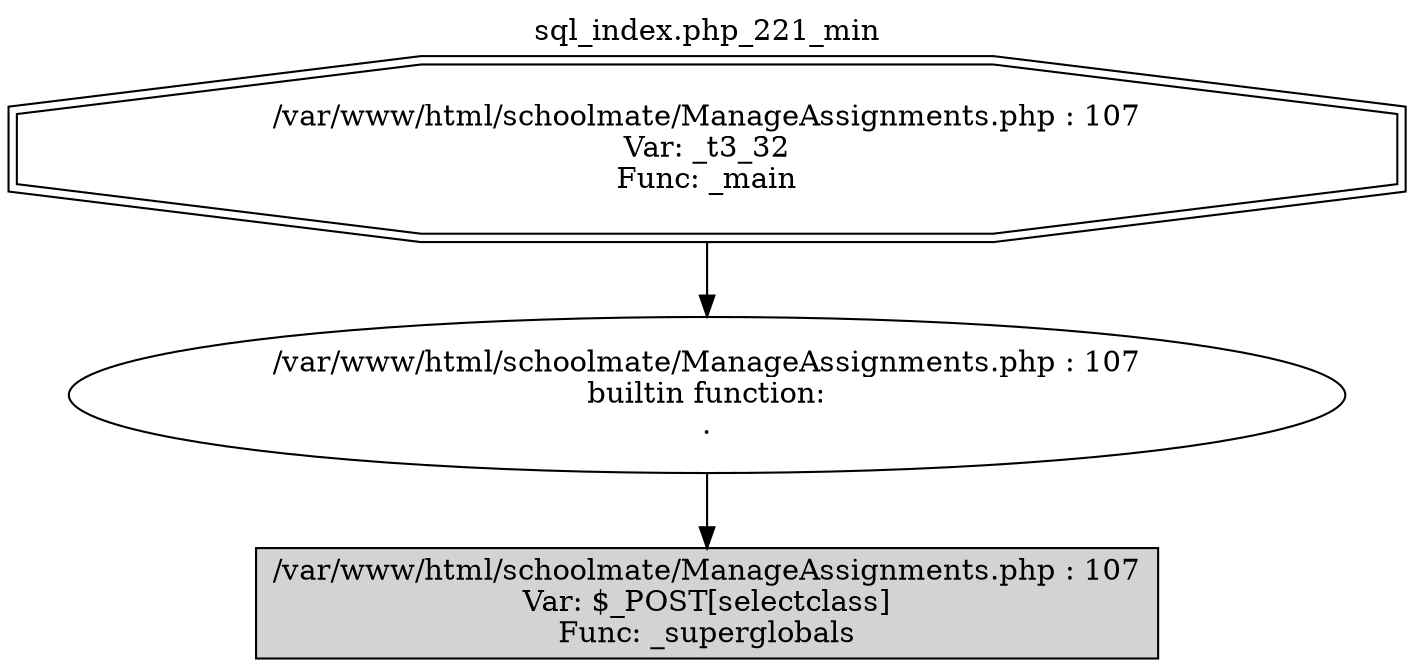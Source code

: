 digraph cfg {
  label="sql_index.php_221_min";
  labelloc=t;
  n1 [shape=doubleoctagon, label="/var/www/html/schoolmate/ManageAssignments.php : 107\nVar: _t3_32\nFunc: _main\n"];
  n2 [shape=ellipse, label="/var/www/html/schoolmate/ManageAssignments.php : 107\nbuiltin function:\n.\n"];
  n3 [shape=box, label="/var/www/html/schoolmate/ManageAssignments.php : 107\nVar: $_POST[selectclass]\nFunc: _superglobals\n",style=filled];
  n1 -> n2;
  n2 -> n3;
}
